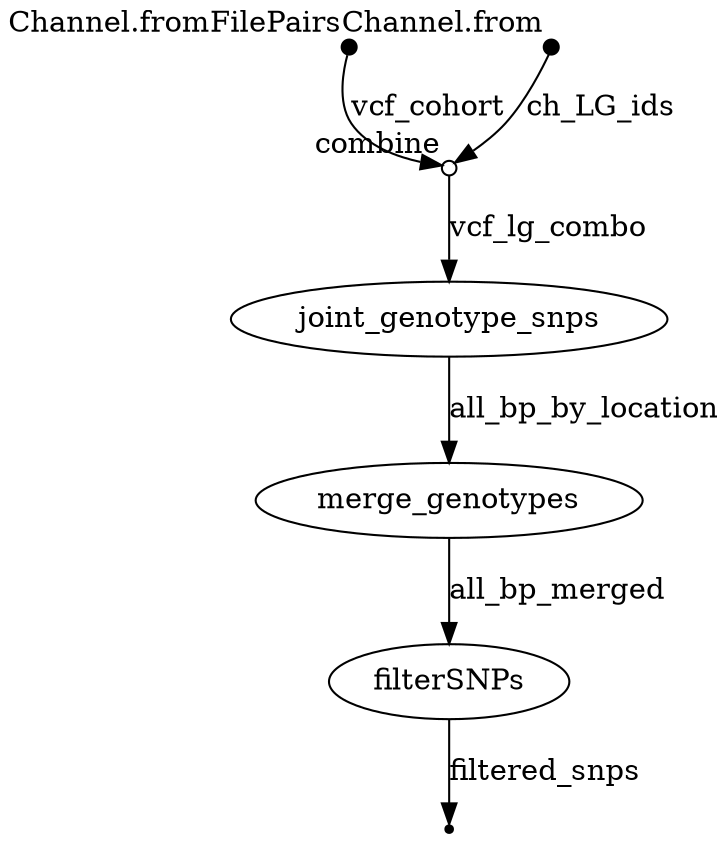 digraph "all_bp" {
p0 [shape=point,label="",fixedsize=true,width=0.1,xlabel="Channel.fromFilePairs"];
p2 [shape=circle,label="",fixedsize=true,width=0.1,xlabel="combine"];
p0 -> p2 [label="vcf_cohort"];

p1 [shape=point,label="",fixedsize=true,width=0.1,xlabel="Channel.from"];
p2 [shape=circle,label="",fixedsize=true,width=0.1,xlabel="combine"];
p1 -> p2 [label="ch_LG_ids"];

p2 [shape=circle,label="",fixedsize=true,width=0.1,xlabel="combine"];
p3 [label="joint_genotype_snps"];
p2 -> p3 [label="vcf_lg_combo"];

p3 [label="joint_genotype_snps"];
p4 [label="merge_genotypes"];
p3 -> p4 [label="all_bp_by_location"];

p4 [label="merge_genotypes"];
p5 [label="filterSNPs"];
p4 -> p5 [label="all_bp_merged"];

p5 [label="filterSNPs"];
p6 [shape=point];
p5 -> p6 [label="filtered_snps"];

}
